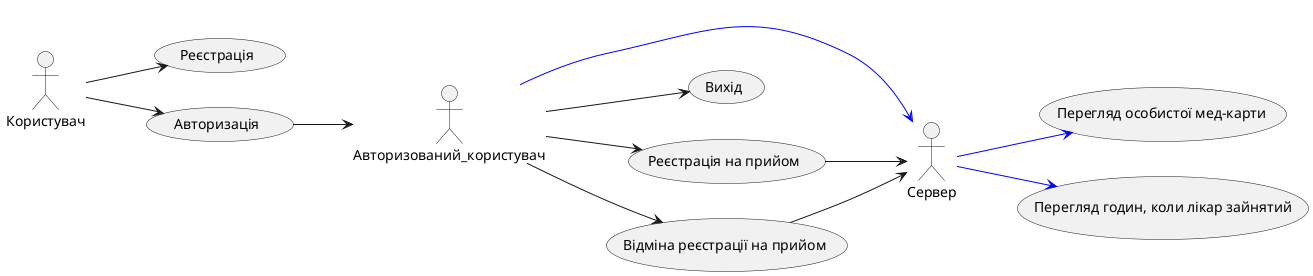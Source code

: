 @startuml
left to right direction
Користувач --> (Реєстрація)
Користувач --> (Авторизація)
(Авторизація) --> Авторизований_користувач
Авторизований_користувач -[#Blue]-> Сервер
Авторизований_користувач --> (Вихід)
Сервер -[#Blue]-> (Перегляд особистої мед-карти)
Сервер -[#Blue]-> (Перегляд годин, коли лікар зайнятий)
Авторизований_користувач --> (Реєстрація на прийом)
Авторизований_користувач --> (Відміна реєстрації на прийом)
(Реєстрація на прийом) --> Сервер
(Відміна реєстрації на прийом) --> Сервер
@enduml
